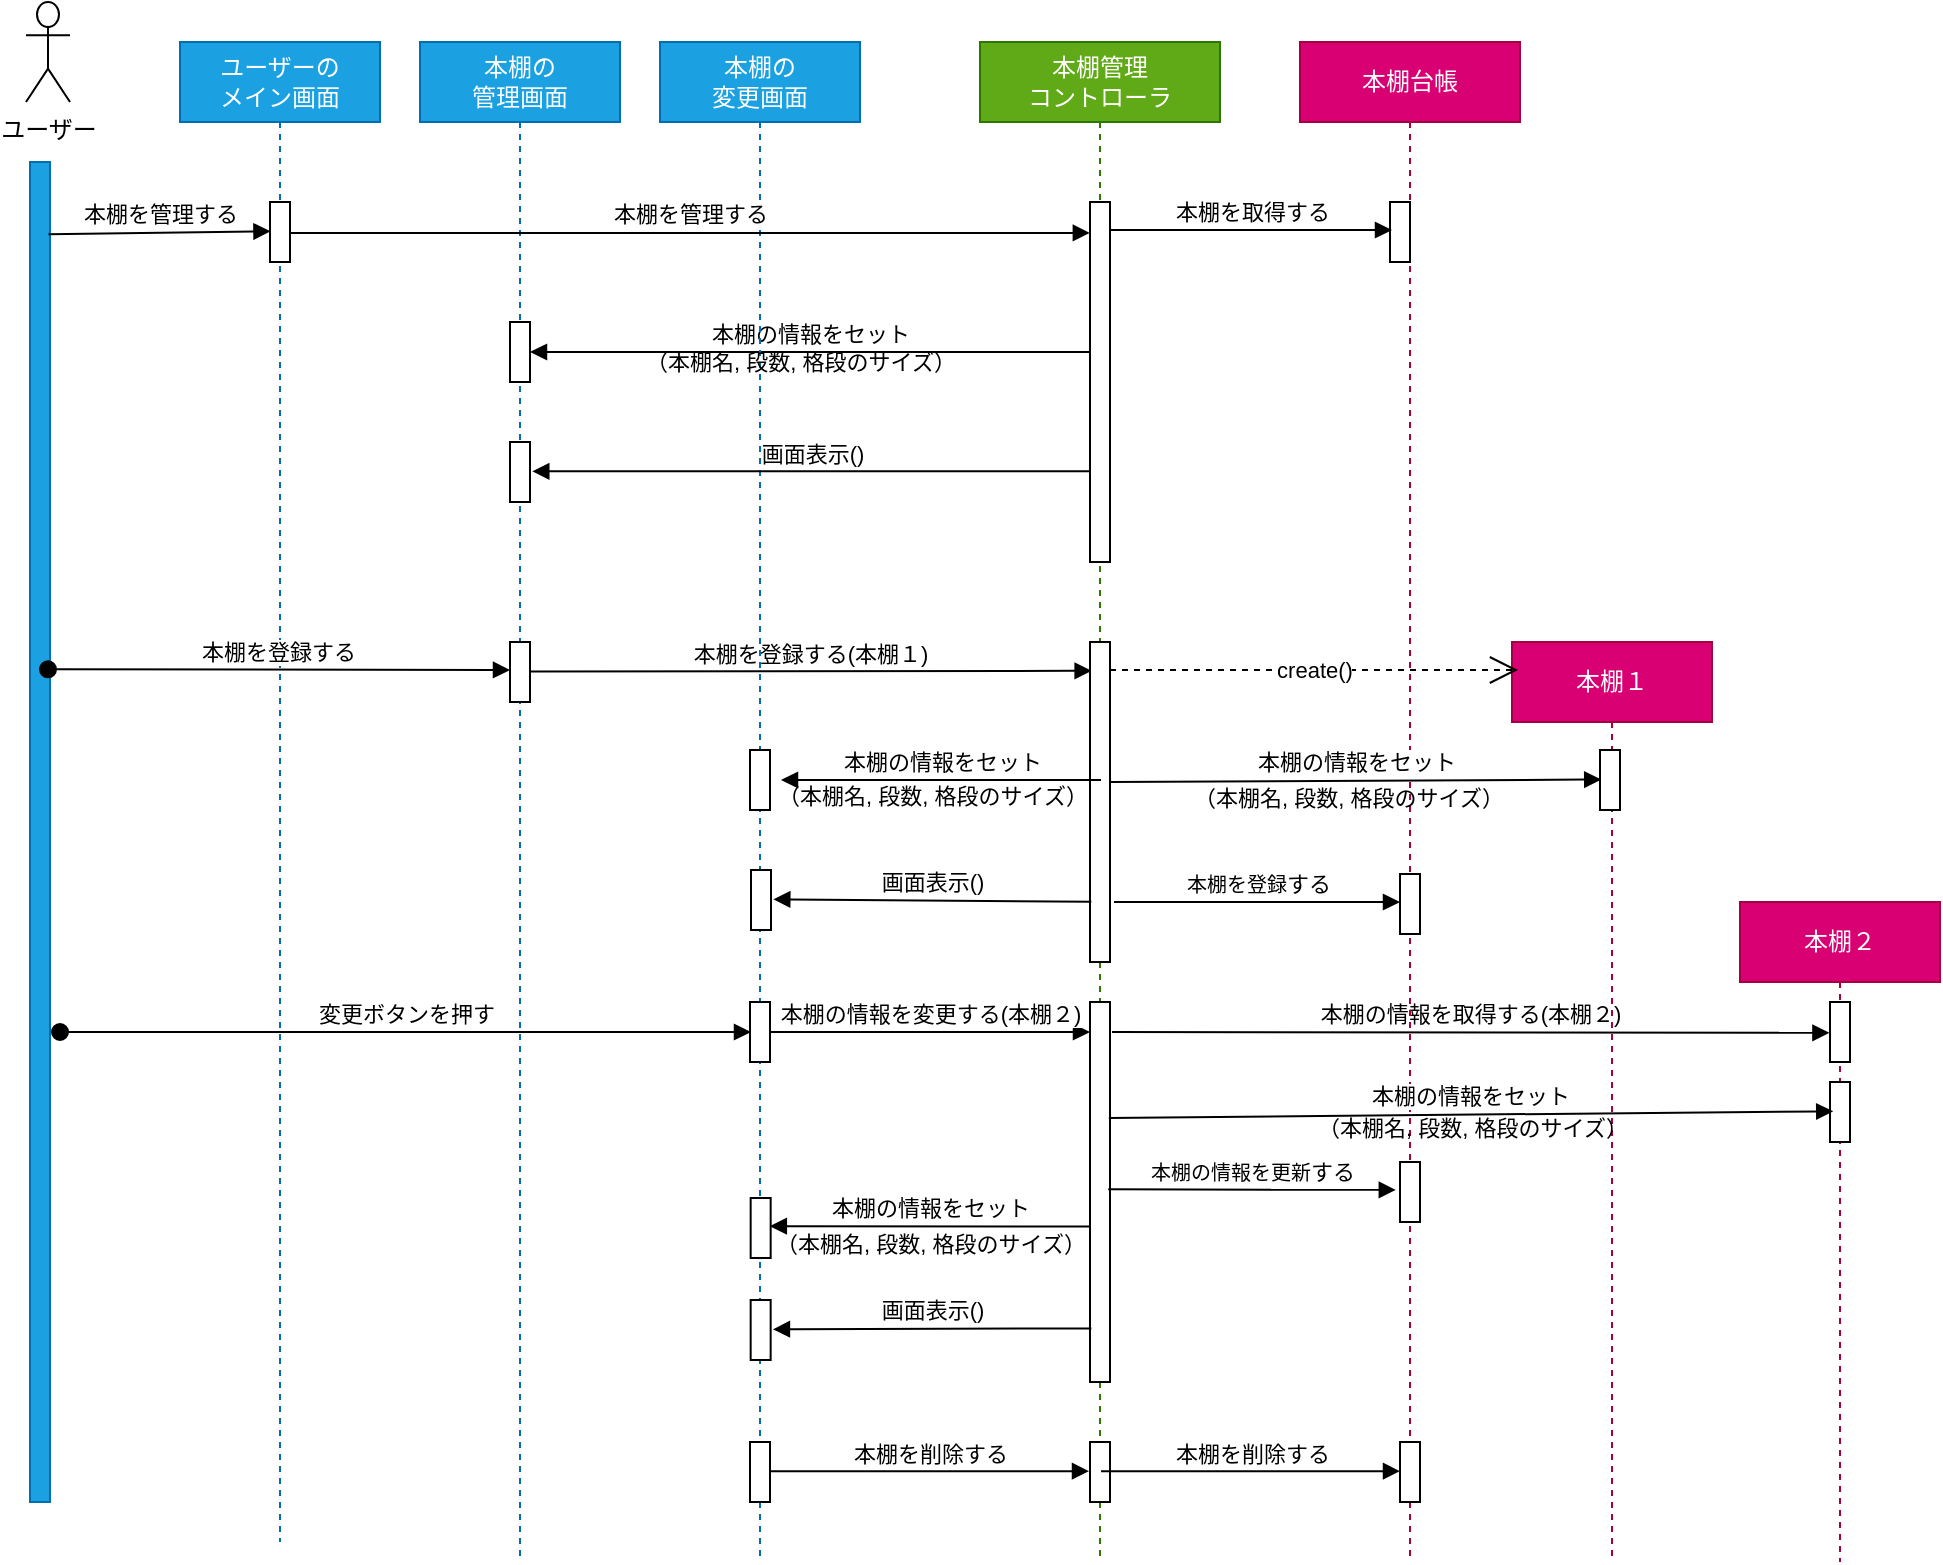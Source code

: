 <mxfile>
    <diagram id="KknGLGYNW9H0t5KoIIjg" name="ページ1">
        <mxGraphModel dx="1275" dy="1178" grid="1" gridSize="10" guides="1" tooltips="1" connect="0" arrows="1" fold="1" page="1" pageScale="1" pageWidth="1169" pageHeight="827" background="none" math="0" shadow="0">
            <root>
                <mxCell id="0"/>
                <mxCell id="1" parent="0"/>
                <mxCell id="3" value="" style="html=1;points=[];perimeter=orthogonalPerimeter;fillColor=#1ba1e2;fontColor=#ffffff;strokeColor=#006EAF;" parent="1" vertex="1">
                    <mxGeometry x="92" y="120" width="10" height="670" as="geometry"/>
                </mxCell>
                <mxCell id="4" value="ユーザーの&lt;br&gt;メイン画面" style="shape=umlLifeline;perimeter=lifelinePerimeter;whiteSpace=wrap;html=1;container=1;collapsible=0;recursiveResize=0;outlineConnect=0;fillColor=#1ba1e2;fontColor=#ffffff;strokeColor=#006EAF;" parent="1" vertex="1">
                    <mxGeometry x="167" y="60" width="100" height="750" as="geometry"/>
                </mxCell>
                <mxCell id="6" value="" style="html=1;points=[];perimeter=orthogonalPerimeter;" parent="4" vertex="1">
                    <mxGeometry x="45" y="80" width="10" height="30" as="geometry"/>
                </mxCell>
                <mxCell id="7" value="本棚の&lt;br&gt;管理画面" style="shape=umlLifeline;perimeter=lifelinePerimeter;whiteSpace=wrap;html=1;container=1;collapsible=0;recursiveResize=0;outlineConnect=0;fillColor=#1ba1e2;fontColor=#ffffff;strokeColor=#006EAF;" parent="1" vertex="1">
                    <mxGeometry x="287" y="60" width="100" height="760" as="geometry"/>
                </mxCell>
                <mxCell id="20" value="" style="html=1;points=[];perimeter=orthogonalPerimeter;" parent="7" vertex="1">
                    <mxGeometry x="45" y="140" width="10" height="30" as="geometry"/>
                </mxCell>
                <mxCell id="21" value="" style="html=1;points=[];perimeter=orthogonalPerimeter;" parent="7" vertex="1">
                    <mxGeometry x="45" y="200" width="10" height="30" as="geometry"/>
                </mxCell>
                <mxCell id="22" value="本棚の情報をセット" style="html=1;verticalAlign=bottom;endArrow=block;" parent="7" source="16" edge="1">
                    <mxGeometry width="80" relative="1" as="geometry">
                        <mxPoint x="330" y="155" as="sourcePoint"/>
                        <mxPoint x="55" y="155" as="targetPoint"/>
                    </mxGeometry>
                </mxCell>
                <mxCell id="27" value="" style="html=1;points=[];perimeter=orthogonalPerimeter;fontSize=11;" parent="7" vertex="1">
                    <mxGeometry x="45" y="300" width="10" height="30" as="geometry"/>
                </mxCell>
                <mxCell id="50" value="&lt;font style=&quot;font-size: 11px&quot;&gt;本棚を登録する(本棚１)&lt;/font&gt;" style="html=1;verticalAlign=bottom;endArrow=block;fontSize=10;entryX=0.081;entryY=0.09;entryDx=0;entryDy=0;entryPerimeter=0;" parent="7" target="33" edge="1">
                    <mxGeometry width="80" relative="1" as="geometry">
                        <mxPoint x="55" y="314.69" as="sourcePoint"/>
                        <mxPoint x="135" y="314.69" as="targetPoint"/>
                    </mxGeometry>
                </mxCell>
                <mxCell id="9" value="本棚の&lt;br&gt;変更画面" style="shape=umlLifeline;perimeter=lifelinePerimeter;whiteSpace=wrap;html=1;container=1;collapsible=0;recursiveResize=0;outlineConnect=0;fillColor=#1ba1e2;fontColor=#ffffff;strokeColor=#006EAF;" parent="1" vertex="1">
                    <mxGeometry x="407" y="60" width="100" height="760" as="geometry"/>
                </mxCell>
                <mxCell id="31" value="" style="html=1;points=[];perimeter=orthogonalPerimeter;fontSize=11;" parent="9" vertex="1">
                    <mxGeometry x="45" y="480" width="10" height="30" as="geometry"/>
                </mxCell>
                <mxCell id="62" value="" style="html=1;points=[];perimeter=orthogonalPerimeter;fontSize=11;" parent="9" vertex="1">
                    <mxGeometry x="45" y="700" width="10" height="30" as="geometry"/>
                </mxCell>
                <mxCell id="10" value="本棚管理&lt;br&gt;コントローラ" style="shape=umlLifeline;perimeter=lifelinePerimeter;whiteSpace=wrap;html=1;container=1;collapsible=0;recursiveResize=0;outlineConnect=0;fillColor=#60a917;fontColor=#ffffff;strokeColor=#2D7600;" parent="1" vertex="1">
                    <mxGeometry x="567" y="60" width="120" height="760" as="geometry"/>
                </mxCell>
                <mxCell id="16" value="" style="html=1;points=[];perimeter=orthogonalPerimeter;" parent="10" vertex="1">
                    <mxGeometry x="55" y="80" width="10" height="180" as="geometry"/>
                </mxCell>
                <mxCell id="33" value="" style="html=1;points=[];perimeter=orthogonalPerimeter;fontSize=11;" parent="10" vertex="1">
                    <mxGeometry x="55" y="300" width="10" height="160" as="geometry"/>
                </mxCell>
                <mxCell id="37" value="&lt;font style=&quot;font-size: 11px&quot;&gt;本棚の情報をセット&lt;/font&gt;" style="html=1;verticalAlign=bottom;endArrow=block;exitX=1;exitY=0.1;exitDx=0;exitDy=0;exitPerimeter=0;" parent="10" source="43" edge="1">
                    <mxGeometry width="80" relative="1" as="geometry">
                        <mxPoint x="45" y="369" as="sourcePoint"/>
                        <mxPoint x="-99.5" y="369" as="targetPoint"/>
                    </mxGeometry>
                </mxCell>
                <mxCell id="44" value="" style="html=1;points=[];perimeter=orthogonalPerimeter;fontSize=10;" parent="10" vertex="1">
                    <mxGeometry x="55" y="480" width="10" height="190" as="geometry"/>
                </mxCell>
                <mxCell id="63" value="" style="html=1;points=[];perimeter=orthogonalPerimeter;fontSize=11;" parent="10" vertex="1">
                    <mxGeometry x="55" y="700" width="10" height="30" as="geometry"/>
                </mxCell>
                <mxCell id="67" value="本棚の情報を取得する(本棚２)" style="html=1;verticalAlign=bottom;endArrow=block;fontSize=11;entryX=-0.029;entryY=0.514;entryDx=0;entryDy=0;entryPerimeter=0;" parent="10" target="65" edge="1">
                    <mxGeometry width="80" relative="1" as="geometry">
                        <mxPoint x="66" y="495" as="sourcePoint"/>
                        <mxPoint x="146" y="495" as="targetPoint"/>
                    </mxGeometry>
                </mxCell>
                <mxCell id="11" value="本棚台帳" style="shape=umlLifeline;perimeter=lifelinePerimeter;whiteSpace=wrap;html=1;container=1;collapsible=0;recursiveResize=0;outlineConnect=0;fillColor=#d80073;fontColor=#ffffff;strokeColor=#A50040;" parent="1" vertex="1">
                    <mxGeometry x="727" y="60" width="110" height="760" as="geometry"/>
                </mxCell>
                <mxCell id="19" value="" style="html=1;points=[];perimeter=orthogonalPerimeter;" parent="11" vertex="1">
                    <mxGeometry x="45" y="80" width="10" height="30" as="geometry"/>
                </mxCell>
                <mxCell id="53" value="" style="html=1;points=[];perimeter=orthogonalPerimeter;fontSize=10;" parent="11" vertex="1">
                    <mxGeometry x="50" y="416" width="10" height="30" as="geometry"/>
                </mxCell>
                <mxCell id="60" value="&lt;font style=&quot;font-size: 11px&quot;&gt;（本棚名, 段数, 格段のサイズ）&lt;/font&gt;" style="text;html=1;align=center;verticalAlign=middle;resizable=0;points=[];autosize=1;strokeColor=none;fillColor=none;fontSize=10;" parent="11" vertex="1">
                    <mxGeometry x="-61" y="368" width="170" height="20" as="geometry"/>
                </mxCell>
                <mxCell id="69" value="" style="html=1;points=[];perimeter=orthogonalPerimeter;fontSize=11;" parent="11" vertex="1">
                    <mxGeometry x="50" y="560" width="10" height="30" as="geometry"/>
                </mxCell>
                <mxCell id="71" value="本棚の情報を更新&lt;font style=&quot;font-size: 11px&quot;&gt;する&lt;/font&gt;" style="html=1;verticalAlign=bottom;endArrow=block;fontSize=10;exitX=0.914;exitY=0.526;exitDx=0;exitDy=0;exitPerimeter=0;entryX=-0.209;entryY=0.465;entryDx=0;entryDy=0;entryPerimeter=0;" parent="11" target="69" edge="1">
                    <mxGeometry width="80" relative="1" as="geometry">
                        <mxPoint x="-95.86" y="573.68" as="sourcePoint"/>
                        <mxPoint x="43" y="573.44" as="targetPoint"/>
                    </mxGeometry>
                </mxCell>
                <mxCell id="12" value="本棚１" style="shape=umlLifeline;perimeter=lifelinePerimeter;whiteSpace=wrap;html=1;container=1;collapsible=0;recursiveResize=0;outlineConnect=0;fillColor=#d80073;fontColor=#ffffff;strokeColor=#A50040;" parent="1" vertex="1">
                    <mxGeometry x="833" y="360" width="100" height="460" as="geometry"/>
                </mxCell>
                <mxCell id="56" value="" style="html=1;points=[];perimeter=orthogonalPerimeter;fontSize=10;" parent="12" vertex="1">
                    <mxGeometry x="44" y="54" width="10" height="30" as="geometry"/>
                </mxCell>
                <mxCell id="70" value="&lt;font style=&quot;font-size: 11px&quot;&gt;（本棚名, 段数, 格段のサイズ）&lt;/font&gt;" style="text;html=1;align=center;verticalAlign=middle;resizable=0;points=[];autosize=1;strokeColor=none;fillColor=none;fontSize=10;" parent="12" vertex="1">
                    <mxGeometry x="-105" y="233" width="170" height="20" as="geometry"/>
                </mxCell>
                <mxCell id="13" value="本棚２" style="shape=umlLifeline;perimeter=lifelinePerimeter;whiteSpace=wrap;html=1;container=1;collapsible=0;recursiveResize=0;outlineConnect=0;fillColor=#d80073;fontColor=#ffffff;strokeColor=#A50040;" parent="1" vertex="1">
                    <mxGeometry x="947" y="490" width="100" height="330" as="geometry"/>
                </mxCell>
                <mxCell id="65" value="" style="html=1;points=[];perimeter=orthogonalPerimeter;fontSize=11;" parent="13" vertex="1">
                    <mxGeometry x="45" y="50" width="10" height="30" as="geometry"/>
                </mxCell>
                <mxCell id="66" value="" style="html=1;points=[];perimeter=orthogonalPerimeter;fontSize=11;" parent="13" vertex="1">
                    <mxGeometry x="45" y="90" width="10" height="30" as="geometry"/>
                </mxCell>
                <mxCell id="14" value="本棚を管理する" style="html=1;verticalAlign=bottom;endArrow=block;exitX=0.927;exitY=0.054;exitDx=0;exitDy=0;exitPerimeter=0;entryX=0.023;entryY=0.488;entryDx=0;entryDy=0;entryPerimeter=0;" parent="1" source="3" target="6" edge="1">
                    <mxGeometry width="80" relative="1" as="geometry">
                        <mxPoint x="337" y="400" as="sourcePoint"/>
                        <mxPoint x="417" y="400" as="targetPoint"/>
                    </mxGeometry>
                </mxCell>
                <mxCell id="18" value="本棚を管理する" style="html=1;verticalAlign=bottom;endArrow=block;entryX=-0.007;entryY=0.086;entryDx=0;entryDy=0;entryPerimeter=0;" parent="1" source="6" target="16" edge="1">
                    <mxGeometry width="80" relative="1" as="geometry">
                        <mxPoint x="244.786" y="152" as="sourcePoint"/>
                        <mxPoint x="607" y="155" as="targetPoint"/>
                    </mxGeometry>
                </mxCell>
                <mxCell id="23" value="画面表示()" style="html=1;verticalAlign=bottom;endArrow=block;entryX=1.114;entryY=0.488;entryDx=0;entryDy=0;entryPerimeter=0;exitX=-0.05;exitY=0.748;exitDx=0;exitDy=0;exitPerimeter=0;" parent="1" source="16" target="21" edge="1">
                    <mxGeometry width="80" relative="1" as="geometry">
                        <mxPoint x="611.5" y="270" as="sourcePoint"/>
                        <mxPoint x="337" y="270" as="targetPoint"/>
                    </mxGeometry>
                </mxCell>
                <mxCell id="24" value="&lt;span style=&quot;font-size: 11px&quot;&gt;（本棚名, 段数, 格段のサイズ）&lt;/span&gt;" style="text;html=1;align=center;verticalAlign=middle;resizable=0;points=[];autosize=1;strokeColor=none;fillColor=none;" parent="1" vertex="1">
                    <mxGeometry x="392" y="210" width="170" height="20" as="geometry"/>
                </mxCell>
                <mxCell id="25" value="本棚を取得する" style="html=1;verticalAlign=bottom;endArrow=block;fontSize=11;" parent="1" source="16" edge="1">
                    <mxGeometry width="80" relative="1" as="geometry">
                        <mxPoint x="627" y="154" as="sourcePoint"/>
                        <mxPoint x="773" y="154" as="targetPoint"/>
                    </mxGeometry>
                </mxCell>
                <mxCell id="28" value="本棚を登録する" style="html=1;verticalAlign=bottom;startArrow=oval;startFill=1;endArrow=block;startSize=8;fontSize=11;exitX=1.4;exitY=0.401;exitDx=0;exitDy=0;exitPerimeter=0;" parent="1" edge="1">
                    <mxGeometry width="60" relative="1" as="geometry">
                        <mxPoint x="101" y="373.64" as="sourcePoint"/>
                        <mxPoint x="332" y="374" as="targetPoint"/>
                    </mxGeometry>
                </mxCell>
                <mxCell id="32" value="変更ボタンを押す" style="html=1;verticalAlign=bottom;startArrow=oval;startFill=1;endArrow=block;startSize=8;fontSize=11;entryX=0.05;entryY=0.5;entryDx=0;entryDy=0;entryPerimeter=0;" parent="1" target="31" edge="1">
                    <mxGeometry width="60" relative="1" as="geometry">
                        <mxPoint x="107" y="555" as="sourcePoint"/>
                        <mxPoint x="333" y="560.36" as="targetPoint"/>
                    </mxGeometry>
                </mxCell>
                <mxCell id="35" value="" style="html=1;points=[];perimeter=orthogonalPerimeter;" parent="1" vertex="1">
                    <mxGeometry x="452" y="414" width="10" height="30" as="geometry"/>
                </mxCell>
                <mxCell id="36" value="" style="html=1;points=[];perimeter=orthogonalPerimeter;" parent="1" vertex="1">
                    <mxGeometry x="452.5" y="474" width="10" height="30" as="geometry"/>
                </mxCell>
                <mxCell id="38" value="画面表示()" style="html=1;verticalAlign=bottom;endArrow=block;entryX=1.114;entryY=0.488;entryDx=0;entryDy=0;entryPerimeter=0;exitX=0.067;exitY=0.812;exitDx=0;exitDy=0;exitPerimeter=0;" parent="1" source="33" target="36" edge="1">
                    <mxGeometry width="80" relative="1" as="geometry">
                        <mxPoint x="607" y="489" as="sourcePoint"/>
                        <mxPoint x="457.5" y="484" as="targetPoint"/>
                    </mxGeometry>
                </mxCell>
                <mxCell id="43" value="&lt;font style=&quot;font-size: 11px&quot;&gt;（本棚名, 段数, 格段のサイズ）&lt;/font&gt;" style="text;html=1;align=center;verticalAlign=middle;resizable=0;points=[];autosize=1;strokeColor=none;fillColor=none;fontSize=10;" parent="1" vertex="1">
                    <mxGeometry x="457.5" y="427" width="170" height="20" as="geometry"/>
                </mxCell>
                <mxCell id="45" value="本棚の情報をセット" style="html=1;verticalAlign=bottom;endArrow=block;exitX=0.971;exitY=0.063;exitDx=0;exitDy=0;exitPerimeter=0;entryX=0.027;entryY=0.055;entryDx=0;entryDy=0;entryPerimeter=0;" parent="1" source="49" target="49" edge="1">
                    <mxGeometry width="80" relative="1" as="geometry">
                        <mxPoint x="61.83" y="593" as="sourcePoint"/>
                        <mxPoint x="467.33" y="653.0" as="targetPoint"/>
                    </mxGeometry>
                </mxCell>
                <mxCell id="46" value="" style="html=1;points=[];perimeter=orthogonalPerimeter;" parent="1" vertex="1">
                    <mxGeometry x="452.33" y="638" width="10" height="30" as="geometry"/>
                </mxCell>
                <mxCell id="47" value="" style="html=1;points=[];perimeter=orthogonalPerimeter;" parent="1" vertex="1">
                    <mxGeometry x="452.33" y="689" width="10" height="30" as="geometry"/>
                </mxCell>
                <mxCell id="48" value="画面表示()" style="html=1;verticalAlign=bottom;endArrow=block;entryX=1.114;entryY=0.488;entryDx=0;entryDy=0;entryPerimeter=0;exitX=0.067;exitY=0.859;exitDx=0;exitDy=0;exitPerimeter=0;" parent="1" source="44" target="47" edge="1">
                    <mxGeometry width="80" relative="1" as="geometry">
                        <mxPoint x="622.5" y="704.92" as="sourcePoint"/>
                        <mxPoint x="457.33" y="699" as="targetPoint"/>
                    </mxGeometry>
                </mxCell>
                <mxCell id="49" value="&lt;font style=&quot;font-size: 11px&quot;&gt;（本棚名, 段数, 格段のサイズ）&lt;/font&gt;" style="text;html=1;align=center;verticalAlign=middle;resizable=0;points=[];autosize=1;strokeColor=none;fillColor=none;fontSize=10;" parent="1" vertex="1">
                    <mxGeometry x="457.33" y="651" width="170" height="20" as="geometry"/>
                </mxCell>
                <mxCell id="51" value="&lt;font style=&quot;font-size: 11px&quot;&gt;本棚の情報を変更する(本棚２)&lt;/font&gt;" style="html=1;verticalAlign=bottom;endArrow=block;fontSize=10;" parent="1" edge="1">
                    <mxGeometry width="80" relative="1" as="geometry">
                        <mxPoint x="462" y="555" as="sourcePoint"/>
                        <mxPoint x="622" y="555" as="targetPoint"/>
                        <Array as="points"/>
                    </mxGeometry>
                </mxCell>
                <mxCell id="52" value="本棚を登録&lt;font style=&quot;font-size: 11px&quot;&gt;する&lt;/font&gt;" style="html=1;verticalAlign=bottom;endArrow=block;fontSize=10;" parent="1" target="53" edge="1">
                    <mxGeometry width="80" relative="1" as="geometry">
                        <mxPoint x="634" y="490" as="sourcePoint"/>
                        <mxPoint x="754" y="490" as="targetPoint"/>
                    </mxGeometry>
                </mxCell>
                <mxCell id="55" value="&lt;font style=&quot;font-size: 11px&quot;&gt;create()&lt;/font&gt;" style="endArrow=open;endSize=12;dashed=1;html=1;fontSize=10;" parent="1" edge="1">
                    <mxGeometry width="160" relative="1" as="geometry">
                        <mxPoint x="632" y="374" as="sourcePoint"/>
                        <mxPoint x="836" y="374" as="targetPoint"/>
                    </mxGeometry>
                </mxCell>
                <mxCell id="57" value="&lt;font style=&quot;font-size: 11px&quot;&gt;本棚の情報をセット&lt;/font&gt;" style="html=1;verticalAlign=bottom;endArrow=block;fontSize=10;entryX=0.061;entryY=0.492;entryDx=0;entryDy=0;entryPerimeter=0;" parent="1" target="56" edge="1">
                    <mxGeometry width="80" relative="1" as="geometry">
                        <mxPoint x="632" y="430" as="sourcePoint"/>
                        <mxPoint x="855" y="444" as="targetPoint"/>
                    </mxGeometry>
                </mxCell>
                <mxCell id="68" value="本棚の情報をセット" style="html=1;verticalAlign=bottom;endArrow=block;fontSize=11;entryX=0.162;entryY=0.489;entryDx=0;entryDy=0;entryPerimeter=0;exitX=0.941;exitY=0.305;exitDx=0;exitDy=0;exitPerimeter=0;" parent="1" source="44" target="66" edge="1">
                    <mxGeometry width="80" relative="1" as="geometry">
                        <mxPoint x="637" y="595" as="sourcePoint"/>
                        <mxPoint x="717" y="600" as="targetPoint"/>
                    </mxGeometry>
                </mxCell>
                <mxCell id="73" value="本棚を削除する" style="html=1;verticalAlign=bottom;endArrow=block;fontSize=11;" parent="1" edge="1">
                    <mxGeometry width="80" relative="1" as="geometry">
                        <mxPoint x="462" y="774.6" as="sourcePoint"/>
                        <mxPoint x="621.5" y="774.6" as="targetPoint"/>
                    </mxGeometry>
                </mxCell>
                <mxCell id="74" value="" style="html=1;points=[];perimeter=orthogonalPerimeter;fontSize=11;" parent="1" vertex="1">
                    <mxGeometry x="777" y="760" width="10" height="30" as="geometry"/>
                </mxCell>
                <mxCell id="75" value="本棚を削除する" style="html=1;verticalAlign=bottom;endArrow=block;fontSize=11;" parent="1" target="74" edge="1">
                    <mxGeometry width="80" relative="1" as="geometry">
                        <mxPoint x="627.5" y="774.6" as="sourcePoint"/>
                        <mxPoint x="787" y="774.6" as="targetPoint"/>
                    </mxGeometry>
                </mxCell>
                <mxCell id="80" value="ユーザー" style="shape=umlActor;verticalLabelPosition=bottom;verticalAlign=top;html=1;labelBackgroundColor=none;" vertex="1" parent="1">
                    <mxGeometry x="90" y="40" width="22" height="50" as="geometry"/>
                </mxCell>
            </root>
        </mxGraphModel>
    </diagram>
</mxfile>